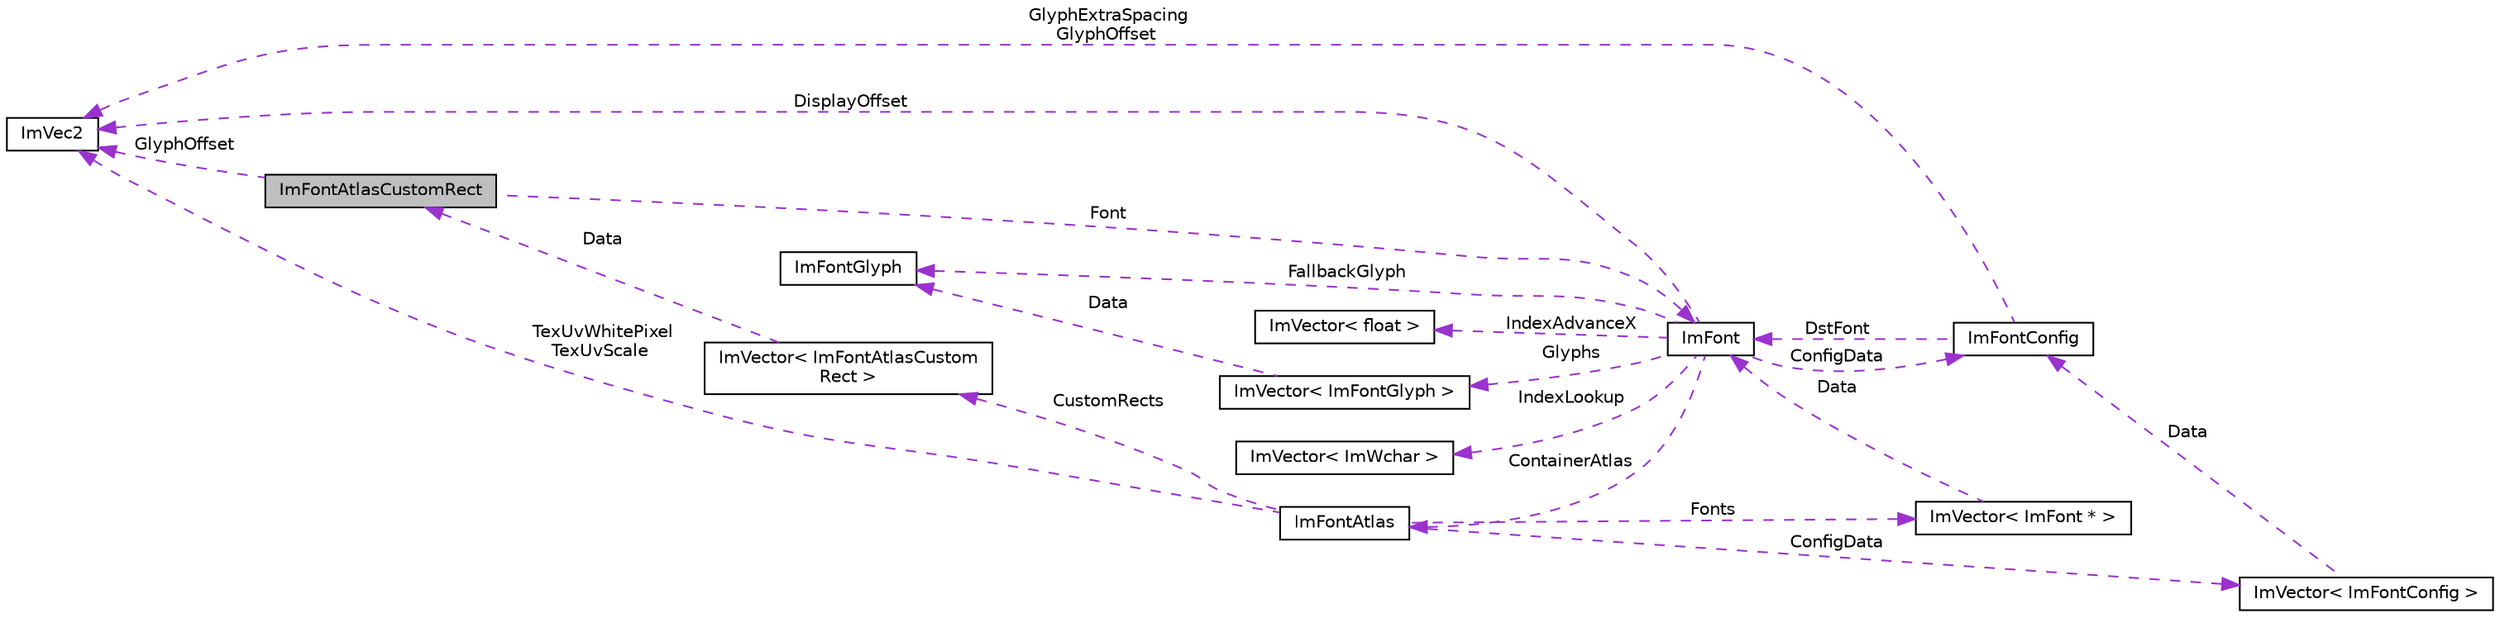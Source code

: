 digraph "ImFontAtlasCustomRect"
{
 // LATEX_PDF_SIZE
  edge [fontname="Helvetica",fontsize="10",labelfontname="Helvetica",labelfontsize="10"];
  node [fontname="Helvetica",fontsize="10",shape=record];
  rankdir="LR";
  Node1 [label="ImFontAtlasCustomRect",height=0.2,width=0.4,color="black", fillcolor="grey75", style="filled", fontcolor="black",tooltip=" "];
  Node2 -> Node1 [dir="back",color="darkorchid3",fontsize="10",style="dashed",label=" GlyphOffset" ,fontname="Helvetica"];
  Node2 [label="ImVec2",height=0.2,width=0.4,color="black", fillcolor="white", style="filled",URL="$struct_im_vec2.html",tooltip=" "];
  Node3 -> Node1 [dir="back",color="darkorchid3",fontsize="10",style="dashed",label=" Font" ,fontname="Helvetica"];
  Node3 [label="ImFont",height=0.2,width=0.4,color="black", fillcolor="white", style="filled",URL="$struct_im_font.html",tooltip=" "];
  Node4 -> Node3 [dir="back",color="darkorchid3",fontsize="10",style="dashed",label=" Glyphs" ,fontname="Helvetica"];
  Node4 [label="ImVector\< ImFontGlyph \>",height=0.2,width=0.4,color="black", fillcolor="white", style="filled",URL="$struct_im_vector.html",tooltip=" "];
  Node5 -> Node4 [dir="back",color="darkorchid3",fontsize="10",style="dashed",label=" Data" ,fontname="Helvetica"];
  Node5 [label="ImFontGlyph",height=0.2,width=0.4,color="black", fillcolor="white", style="filled",URL="$struct_im_font_glyph.html",tooltip=" "];
  Node2 -> Node3 [dir="back",color="darkorchid3",fontsize="10",style="dashed",label=" DisplayOffset" ,fontname="Helvetica"];
  Node6 -> Node3 [dir="back",color="darkorchid3",fontsize="10",style="dashed",label=" ConfigData" ,fontname="Helvetica"];
  Node6 [label="ImFontConfig",height=0.2,width=0.4,color="black", fillcolor="white", style="filled",URL="$struct_im_font_config.html",tooltip=" "];
  Node2 -> Node6 [dir="back",color="darkorchid3",fontsize="10",style="dashed",label=" GlyphExtraSpacing\nGlyphOffset" ,fontname="Helvetica"];
  Node3 -> Node6 [dir="back",color="darkorchid3",fontsize="10",style="dashed",label=" DstFont" ,fontname="Helvetica"];
  Node5 -> Node3 [dir="back",color="darkorchid3",fontsize="10",style="dashed",label=" FallbackGlyph" ,fontname="Helvetica"];
  Node7 -> Node3 [dir="back",color="darkorchid3",fontsize="10",style="dashed",label=" ContainerAtlas" ,fontname="Helvetica"];
  Node7 [label="ImFontAtlas",height=0.2,width=0.4,color="black", fillcolor="white", style="filled",URL="$struct_im_font_atlas.html",tooltip=" "];
  Node8 -> Node7 [dir="back",color="darkorchid3",fontsize="10",style="dashed",label=" Fonts" ,fontname="Helvetica"];
  Node8 [label="ImVector\< ImFont * \>",height=0.2,width=0.4,color="black", fillcolor="white", style="filled",URL="$struct_im_vector.html",tooltip=" "];
  Node3 -> Node8 [dir="back",color="darkorchid3",fontsize="10",style="dashed",label=" Data" ,fontname="Helvetica"];
  Node2 -> Node7 [dir="back",color="darkorchid3",fontsize="10",style="dashed",label=" TexUvWhitePixel\nTexUvScale" ,fontname="Helvetica"];
  Node9 -> Node7 [dir="back",color="darkorchid3",fontsize="10",style="dashed",label=" ConfigData" ,fontname="Helvetica"];
  Node9 [label="ImVector\< ImFontConfig \>",height=0.2,width=0.4,color="black", fillcolor="white", style="filled",URL="$struct_im_vector.html",tooltip=" "];
  Node6 -> Node9 [dir="back",color="darkorchid3",fontsize="10",style="dashed",label=" Data" ,fontname="Helvetica"];
  Node10 -> Node7 [dir="back",color="darkorchid3",fontsize="10",style="dashed",label=" CustomRects" ,fontname="Helvetica"];
  Node10 [label="ImVector\< ImFontAtlasCustom\lRect \>",height=0.2,width=0.4,color="black", fillcolor="white", style="filled",URL="$struct_im_vector.html",tooltip=" "];
  Node1 -> Node10 [dir="back",color="darkorchid3",fontsize="10",style="dashed",label=" Data" ,fontname="Helvetica"];
  Node11 -> Node3 [dir="back",color="darkorchid3",fontsize="10",style="dashed",label=" IndexAdvanceX" ,fontname="Helvetica"];
  Node11 [label="ImVector\< float \>",height=0.2,width=0.4,color="black", fillcolor="white", style="filled",URL="$struct_im_vector.html",tooltip=" "];
  Node12 -> Node3 [dir="back",color="darkorchid3",fontsize="10",style="dashed",label=" IndexLookup" ,fontname="Helvetica"];
  Node12 [label="ImVector\< ImWchar \>",height=0.2,width=0.4,color="black", fillcolor="white", style="filled",URL="$struct_im_vector.html",tooltip=" "];
}
